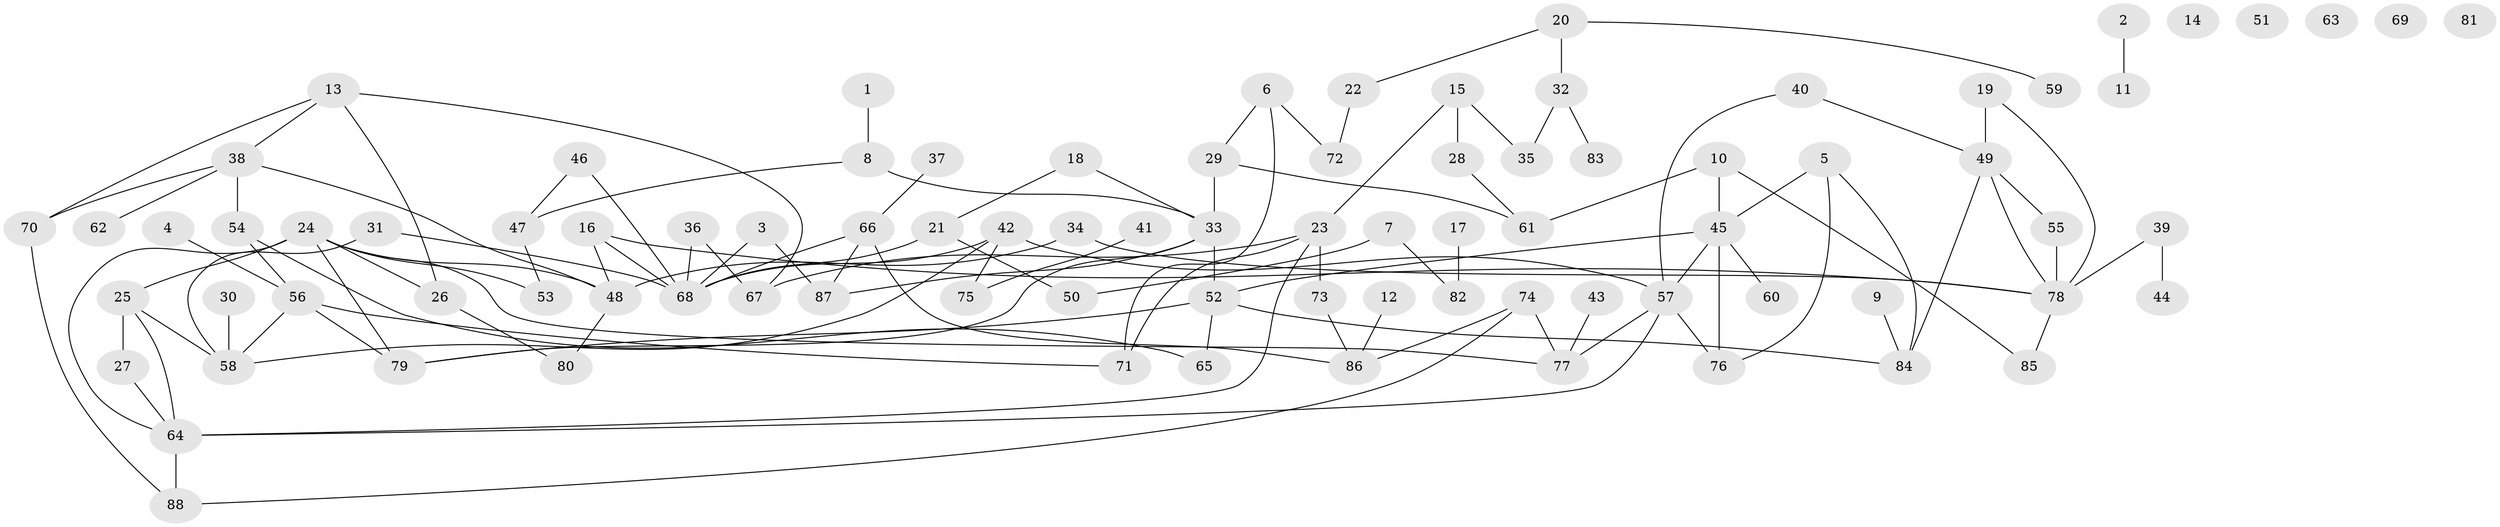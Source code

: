 // Generated by graph-tools (version 1.1) at 2025/00/03/09/25 03:00:50]
// undirected, 88 vertices, 120 edges
graph export_dot {
graph [start="1"]
  node [color=gray90,style=filled];
  1;
  2;
  3;
  4;
  5;
  6;
  7;
  8;
  9;
  10;
  11;
  12;
  13;
  14;
  15;
  16;
  17;
  18;
  19;
  20;
  21;
  22;
  23;
  24;
  25;
  26;
  27;
  28;
  29;
  30;
  31;
  32;
  33;
  34;
  35;
  36;
  37;
  38;
  39;
  40;
  41;
  42;
  43;
  44;
  45;
  46;
  47;
  48;
  49;
  50;
  51;
  52;
  53;
  54;
  55;
  56;
  57;
  58;
  59;
  60;
  61;
  62;
  63;
  64;
  65;
  66;
  67;
  68;
  69;
  70;
  71;
  72;
  73;
  74;
  75;
  76;
  77;
  78;
  79;
  80;
  81;
  82;
  83;
  84;
  85;
  86;
  87;
  88;
  1 -- 8;
  2 -- 11;
  3 -- 68;
  3 -- 87;
  4 -- 56;
  5 -- 45;
  5 -- 76;
  5 -- 84;
  6 -- 29;
  6 -- 71;
  6 -- 72;
  7 -- 50;
  7 -- 82;
  8 -- 33;
  8 -- 47;
  9 -- 84;
  10 -- 45;
  10 -- 61;
  10 -- 85;
  12 -- 86;
  13 -- 26;
  13 -- 38;
  13 -- 67;
  13 -- 70;
  15 -- 23;
  15 -- 28;
  15 -- 35;
  16 -- 48;
  16 -- 68;
  16 -- 78;
  17 -- 82;
  18 -- 21;
  18 -- 33;
  19 -- 49;
  19 -- 78;
  20 -- 22;
  20 -- 32;
  20 -- 59;
  21 -- 50;
  21 -- 68;
  22 -- 72;
  23 -- 64;
  23 -- 67;
  23 -- 71;
  23 -- 73;
  24 -- 25;
  24 -- 26;
  24 -- 48;
  24 -- 53;
  24 -- 64;
  24 -- 77;
  24 -- 79;
  25 -- 27;
  25 -- 58;
  25 -- 64;
  26 -- 80;
  27 -- 64;
  28 -- 61;
  29 -- 33;
  29 -- 61;
  30 -- 58;
  31 -- 58;
  31 -- 68;
  32 -- 35;
  32 -- 83;
  33 -- 52;
  33 -- 79;
  33 -- 87;
  34 -- 48;
  34 -- 78;
  36 -- 67;
  36 -- 68;
  37 -- 66;
  38 -- 48;
  38 -- 54;
  38 -- 62;
  38 -- 70;
  39 -- 44;
  39 -- 78;
  40 -- 49;
  40 -- 57;
  41 -- 75;
  42 -- 57;
  42 -- 58;
  42 -- 68;
  42 -- 75;
  43 -- 77;
  45 -- 52;
  45 -- 57;
  45 -- 60;
  45 -- 76;
  46 -- 47;
  46 -- 68;
  47 -- 53;
  48 -- 80;
  49 -- 55;
  49 -- 78;
  49 -- 84;
  52 -- 65;
  52 -- 79;
  52 -- 84;
  54 -- 56;
  54 -- 65;
  55 -- 78;
  56 -- 58;
  56 -- 71;
  56 -- 79;
  57 -- 64;
  57 -- 76;
  57 -- 77;
  64 -- 88;
  66 -- 68;
  66 -- 86;
  66 -- 87;
  70 -- 88;
  73 -- 86;
  74 -- 77;
  74 -- 86;
  74 -- 88;
  78 -- 85;
}
